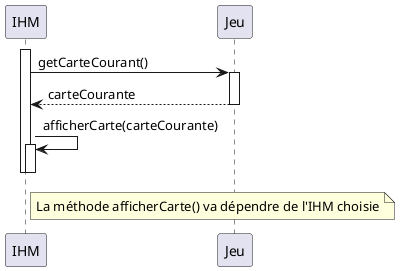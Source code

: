 @startuml 
activate IHM 
    IHM->Jeu : getCarteCourant() 
    activate Jeu 
        IHM<--Jeu : carteCourante
    deactivate Jeu 

    IHM -> IHM : afficherCarte(carteCourante)
    activate IHM
        note right of IHM
            La méthode afficherCarte() va dépendre de l'IHM choisie
        end note
    deactivate IHM

deactivate IHM 
@enduml
